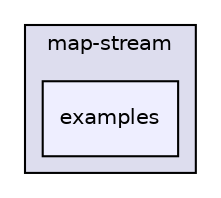 digraph "gulp-src/node_modules/gulp-html-to-json/node_modules/event-stream/node_modules/map-stream/examples" {
  compound=true
  node [ fontsize="10", fontname="Helvetica"];
  edge [ labelfontsize="10", labelfontname="Helvetica"];
  subgraph clusterdir_96163fe3847aa9ec87de37cb18078f1b {
    graph [ bgcolor="#ddddee", pencolor="black", label="map-stream" fontname="Helvetica", fontsize="10", URL="dir_96163fe3847aa9ec87de37cb18078f1b.html"]
  dir_9e869169c95754158febc13b5da1936c [shape=box, label="examples", style="filled", fillcolor="#eeeeff", pencolor="black", URL="dir_9e869169c95754158febc13b5da1936c.html"];
  }
}
